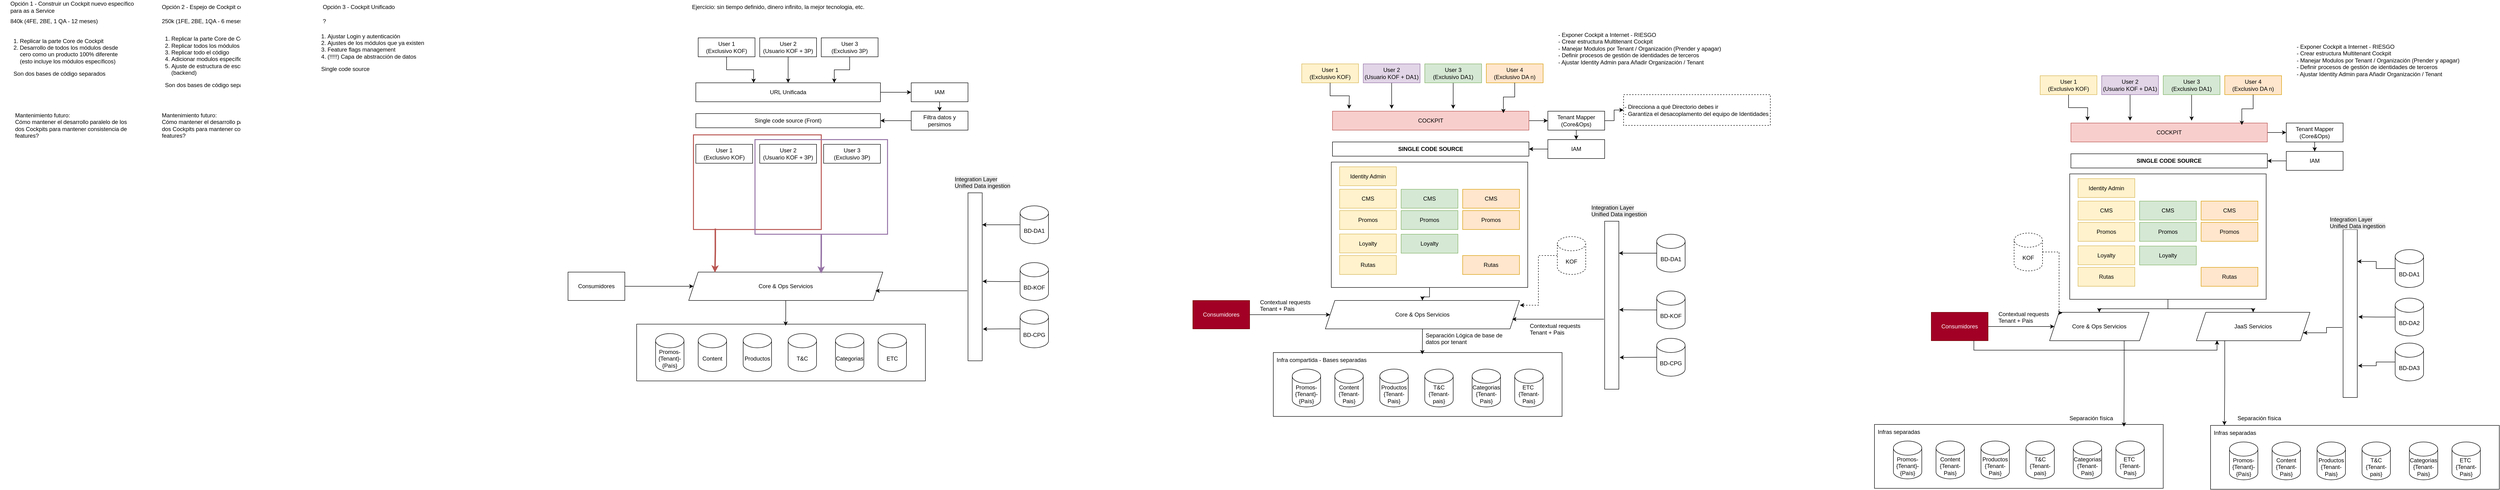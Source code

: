 <mxfile version="28.2.7">
  <diagram name="Página-1" id="Wu7hwuElQsuPuDVvXg_v">
    <mxGraphModel dx="1627" dy="907" grid="1" gridSize="10" guides="1" tooltips="1" connect="1" arrows="1" fold="1" page="1" pageScale="1" pageWidth="827" pageHeight="1169" math="0" shadow="0">
      <root>
        <mxCell id="0" />
        <mxCell id="1" parent="0" />
        <mxCell id="STXeZqaqaA8GETc3Noo8-48" value="" style="rounded=0;whiteSpace=wrap;html=1;" parent="1" vertex="1">
          <mxGeometry x="1545" y="735" width="610" height="120" as="geometry" />
        </mxCell>
        <mxCell id="fRw4ySLKxj_TL49dyoCy-1" value="Opción 1 - Construir un Cockpit nuevo específico para as a Service" style="text;html=1;align=left;verticalAlign=middle;whiteSpace=wrap;rounded=0;" parent="1" vertex="1">
          <mxGeometry x="220" y="50" width="270" height="30" as="geometry" />
        </mxCell>
        <mxCell id="fRw4ySLKxj_TL49dyoCy-2" value="Opción 2 - Espejo de Cockpit con ajustes" style="text;html=1;align=left;verticalAlign=middle;whiteSpace=wrap;rounded=0;" parent="1" vertex="1">
          <mxGeometry x="540" y="50" width="240" height="30" as="geometry" />
        </mxCell>
        <mxCell id="fRw4ySLKxj_TL49dyoCy-3" value="840k (4FE, 2BE, 1 QA - 12 meses)" style="text;html=1;align=left;verticalAlign=middle;whiteSpace=wrap;rounded=0;" parent="1" vertex="1">
          <mxGeometry x="220" y="80" width="200" height="30" as="geometry" />
        </mxCell>
        <mxCell id="fRw4ySLKxj_TL49dyoCy-4" value="&lt;ol&gt;&lt;li&gt;Replicar la parte Core de Cockpit&lt;/li&gt;&lt;li&gt;Desarrollo de todos los módulos desde cero como un producto 100% diferente (esto incluye los módulos específicos)&amp;nbsp;&lt;/li&gt;&lt;/ol&gt;&lt;div&gt;&lt;span style=&quot;white-space: pre;&quot;&gt;&#x9;&lt;/span&gt;Son dos bases de código separados&lt;/div&gt;" style="text;html=1;align=left;verticalAlign=middle;whiteSpace=wrap;rounded=0;" parent="1" vertex="1">
          <mxGeometry x="200" y="135" width="250" height="60" as="geometry" />
        </mxCell>
        <mxCell id="fRw4ySLKxj_TL49dyoCy-5" value="&lt;ol&gt;&lt;li&gt;Replicar la parte Core de Cockpit&lt;/li&gt;&lt;li&gt;Replicar todos los módulos desde cero&lt;/li&gt;&lt;li&gt;Replicar todo el código&lt;/li&gt;&lt;li&gt;Adicionar modulos específicos&lt;/li&gt;&lt;li&gt;Ajuste de estructura de escrita de datos (backend)&lt;/li&gt;&lt;/ol&gt;&lt;div&gt;&lt;span style=&quot;white-space: pre;&quot;&gt;&#x9;&lt;/span&gt;Son dos bases de código separados&lt;/div&gt;" style="text;html=1;align=left;verticalAlign=middle;whiteSpace=wrap;rounded=0;" parent="1" vertex="1">
          <mxGeometry x="520" y="130" width="260" height="90" as="geometry" />
        </mxCell>
        <mxCell id="fRw4ySLKxj_TL49dyoCy-6" value="Opción 3 - Cockpit Unificado" style="text;html=1;align=left;verticalAlign=middle;whiteSpace=wrap;rounded=0;" parent="1" vertex="1">
          <mxGeometry x="880" y="50" width="170" height="30" as="geometry" />
        </mxCell>
        <mxCell id="fRw4ySLKxj_TL49dyoCy-8" value="250k (1FE, 2BE, 1QA - 6 meses)" style="text;html=1;align=left;verticalAlign=middle;whiteSpace=wrap;rounded=0;" parent="1" vertex="1">
          <mxGeometry x="540" y="80" width="220" height="30" as="geometry" />
        </mxCell>
        <mxCell id="fRw4ySLKxj_TL49dyoCy-9" value="Mantenimiento futuro:&lt;div&gt;Cómo mantener el desarrollo paralelo de los dos Cockpits para mantener consistencia de features?&lt;/div&gt;" style="text;html=1;align=left;verticalAlign=middle;whiteSpace=wrap;rounded=0;" parent="1" vertex="1">
          <mxGeometry x="540" y="290" width="250" height="50" as="geometry" />
        </mxCell>
        <mxCell id="STXeZqaqaA8GETc3Noo8-1" value="Mantenimiento futuro:&lt;div&gt;Cómo mantener el desarrollo paralelo de los dos Cockpits para mantener consistencia de features?&lt;/div&gt;" style="text;html=1;align=left;verticalAlign=middle;whiteSpace=wrap;rounded=0;" parent="1" vertex="1">
          <mxGeometry x="230" y="290" width="250" height="50" as="geometry" />
        </mxCell>
        <mxCell id="STXeZqaqaA8GETc3Noo8-2" value="Ejercício: sin tiempo definido, dinero infinito, la mejor tecnologia, etc." style="text;html=1;align=left;verticalAlign=middle;whiteSpace=wrap;rounded=0;" parent="1" vertex="1">
          <mxGeometry x="1660" y="50" width="410" height="30" as="geometry" />
        </mxCell>
        <mxCell id="STXeZqaqaA8GETc3Noo8-16" style="edgeStyle=orthogonalEdgeStyle;rounded=0;orthogonalLoop=1;jettySize=auto;html=1;exitX=1;exitY=0.5;exitDx=0;exitDy=0;" parent="1" source="STXeZqaqaA8GETc3Noo8-3" target="STXeZqaqaA8GETc3Noo8-15" edge="1">
          <mxGeometry relative="1" as="geometry" />
        </mxCell>
        <mxCell id="STXeZqaqaA8GETc3Noo8-3" value="URL Unificada" style="rounded=0;whiteSpace=wrap;html=1;" parent="1" vertex="1">
          <mxGeometry x="1670" y="225" width="390" height="40" as="geometry" />
        </mxCell>
        <mxCell id="STXeZqaqaA8GETc3Noo8-4" value="User 1&lt;br&gt;(Exclusivo KOF)" style="rounded=0;whiteSpace=wrap;html=1;" parent="1" vertex="1">
          <mxGeometry x="1675" y="130" width="120" height="40" as="geometry" />
        </mxCell>
        <mxCell id="STXeZqaqaA8GETc3Noo8-8" style="edgeStyle=orthogonalEdgeStyle;rounded=0;orthogonalLoop=1;jettySize=auto;html=1;" parent="1" source="STXeZqaqaA8GETc3Noo8-5" target="STXeZqaqaA8GETc3Noo8-3" edge="1">
          <mxGeometry relative="1" as="geometry" />
        </mxCell>
        <mxCell id="STXeZqaqaA8GETc3Noo8-5" value="User 2&lt;br&gt;(Usuario KOF + 3P)" style="rounded=0;whiteSpace=wrap;html=1;" parent="1" vertex="1">
          <mxGeometry x="1805" y="130" width="120" height="40" as="geometry" />
        </mxCell>
        <mxCell id="STXeZqaqaA8GETc3Noo8-9" style="edgeStyle=orthogonalEdgeStyle;rounded=0;orthogonalLoop=1;jettySize=auto;html=1;entryX=0.75;entryY=0;entryDx=0;entryDy=0;" parent="1" source="STXeZqaqaA8GETc3Noo8-6" target="STXeZqaqaA8GETc3Noo8-3" edge="1">
          <mxGeometry relative="1" as="geometry" />
        </mxCell>
        <mxCell id="STXeZqaqaA8GETc3Noo8-6" value="User 3&lt;br&gt;(Exclusivo 3P)" style="rounded=0;whiteSpace=wrap;html=1;" parent="1" vertex="1">
          <mxGeometry x="1935" y="130" width="120" height="40" as="geometry" />
        </mxCell>
        <mxCell id="STXeZqaqaA8GETc3Noo8-7" style="edgeStyle=orthogonalEdgeStyle;rounded=0;orthogonalLoop=1;jettySize=auto;html=1;entryX=0.313;entryY=0.006;entryDx=0;entryDy=0;entryPerimeter=0;" parent="1" source="STXeZqaqaA8GETc3Noo8-4" target="STXeZqaqaA8GETc3Noo8-3" edge="1">
          <mxGeometry relative="1" as="geometry" />
        </mxCell>
        <mxCell id="STXeZqaqaA8GETc3Noo8-10" value="User 1&lt;br&gt;(Exclusivo KOF)" style="rounded=0;whiteSpace=wrap;html=1;" parent="1" vertex="1">
          <mxGeometry x="1670" y="355" width="120" height="40" as="geometry" />
        </mxCell>
        <mxCell id="STXeZqaqaA8GETc3Noo8-11" value="User 2&lt;br&gt;(Usuario KOF + 3P)" style="rounded=0;whiteSpace=wrap;html=1;" parent="1" vertex="1">
          <mxGeometry x="1805" y="355" width="120" height="40" as="geometry" />
        </mxCell>
        <mxCell id="STXeZqaqaA8GETc3Noo8-12" value="User 3&lt;br&gt;(Exclusivo 3P)" style="rounded=0;whiteSpace=wrap;html=1;" parent="1" vertex="1">
          <mxGeometry x="1940" y="355" width="120" height="40" as="geometry" />
        </mxCell>
        <mxCell id="STXeZqaqaA8GETc3Noo8-14" value="Single code source (Front)" style="rounded=0;whiteSpace=wrap;html=1;" parent="1" vertex="1">
          <mxGeometry x="1670" y="290" width="390" height="30" as="geometry" />
        </mxCell>
        <mxCell id="STXeZqaqaA8GETc3Noo8-19" style="edgeStyle=orthogonalEdgeStyle;rounded=0;orthogonalLoop=1;jettySize=auto;html=1;" parent="1" source="STXeZqaqaA8GETc3Noo8-15" target="STXeZqaqaA8GETc3Noo8-18" edge="1">
          <mxGeometry relative="1" as="geometry" />
        </mxCell>
        <mxCell id="STXeZqaqaA8GETc3Noo8-15" value="IAM" style="rounded=0;whiteSpace=wrap;html=1;" parent="1" vertex="1">
          <mxGeometry x="2125" y="225" width="120" height="40" as="geometry" />
        </mxCell>
        <mxCell id="STXeZqaqaA8GETc3Noo8-20" style="edgeStyle=orthogonalEdgeStyle;rounded=0;orthogonalLoop=1;jettySize=auto;html=1;" parent="1" source="STXeZqaqaA8GETc3Noo8-18" target="STXeZqaqaA8GETc3Noo8-14" edge="1">
          <mxGeometry relative="1" as="geometry" />
        </mxCell>
        <mxCell id="STXeZqaqaA8GETc3Noo8-18" value="Filtra datos y persimos" style="rounded=0;whiteSpace=wrap;html=1;" parent="1" vertex="1">
          <mxGeometry x="2125" y="285" width="120" height="40" as="geometry" />
        </mxCell>
        <mxCell id="STXeZqaqaA8GETc3Noo8-21" value="" style="rounded=0;whiteSpace=wrap;html=1;fillColor=none;strokeColor=#b85450;strokeWidth=2;" parent="1" vertex="1">
          <mxGeometry x="1665" y="335" width="270" height="200" as="geometry" />
        </mxCell>
        <mxCell id="STXeZqaqaA8GETc3Noo8-22" value="" style="rounded=0;whiteSpace=wrap;html=1;fillColor=none;strokeColor=#9673a6;strokeWidth=2;" parent="1" vertex="1">
          <mxGeometry x="1795" y="345" width="280" height="200" as="geometry" />
        </mxCell>
        <mxCell id="STXeZqaqaA8GETc3Noo8-28" value="Core &amp;amp; Ops Servicios" style="shape=parallelogram;perimeter=parallelogramPerimeter;whiteSpace=wrap;html=1;fixedSize=1;" parent="1" vertex="1">
          <mxGeometry x="1655" y="625" width="410" height="60" as="geometry" />
        </mxCell>
        <mxCell id="STXeZqaqaA8GETc3Noo8-29" value="BD-DA1" style="shape=cylinder3;whiteSpace=wrap;html=1;boundedLbl=1;backgroundOutline=1;size=15;" parent="1" vertex="1">
          <mxGeometry x="2355" y="485" width="60" height="80" as="geometry" />
        </mxCell>
        <mxCell id="STXeZqaqaA8GETc3Noo8-30" value="BD-KOF" style="shape=cylinder3;whiteSpace=wrap;html=1;boundedLbl=1;backgroundOutline=1;size=15;" parent="1" vertex="1">
          <mxGeometry x="2355" y="605" width="60" height="80" as="geometry" />
        </mxCell>
        <mxCell id="STXeZqaqaA8GETc3Noo8-31" value="BD-CPG" style="shape=cylinder3;whiteSpace=wrap;html=1;boundedLbl=1;backgroundOutline=1;size=15;" parent="1" vertex="1">
          <mxGeometry x="2355" y="705" width="60" height="80" as="geometry" />
        </mxCell>
        <mxCell id="STXeZqaqaA8GETc3Noo8-32" value="" style="rounded=0;whiteSpace=wrap;html=1;" parent="1" vertex="1">
          <mxGeometry x="2245" y="457.5" width="30" height="355" as="geometry" />
        </mxCell>
        <mxCell id="STXeZqaqaA8GETc3Noo8-33" value="&lt;span style=&quot;color: rgb(0, 0, 0); font-family: Helvetica; font-size: 12px; font-style: normal; font-variant-ligatures: normal; font-variant-caps: normal; font-weight: 400; letter-spacing: normal; orphans: 2; text-align: center; text-indent: 0px; text-transform: none; widows: 2; word-spacing: 0px; -webkit-text-stroke-width: 0px; white-space: normal; background-color: rgb(236, 236, 236); text-decoration-thickness: initial; text-decoration-style: initial; text-decoration-color: initial; float: none; display: inline !important;&quot;&gt;Integration Layer&lt;br&gt;Unified Data ingestion&lt;/span&gt;" style="text;whiteSpace=wrap;html=1;" parent="1" vertex="1">
          <mxGeometry x="2215" y="415" width="150" height="27.5" as="geometry" />
        </mxCell>
        <mxCell id="STXeZqaqaA8GETc3Noo8-34" style="edgeStyle=orthogonalEdgeStyle;rounded=0;orthogonalLoop=1;jettySize=auto;html=1;exitX=0;exitY=0.5;exitDx=0;exitDy=0;exitPerimeter=0;entryX=1;entryY=0.19;entryDx=0;entryDy=0;entryPerimeter=0;" parent="1" source="STXeZqaqaA8GETc3Noo8-29" target="STXeZqaqaA8GETc3Noo8-32" edge="1">
          <mxGeometry relative="1" as="geometry" />
        </mxCell>
        <mxCell id="STXeZqaqaA8GETc3Noo8-35" style="edgeStyle=orthogonalEdgeStyle;rounded=0;orthogonalLoop=1;jettySize=auto;html=1;exitX=0;exitY=0.5;exitDx=0;exitDy=0;exitPerimeter=0;entryX=1.023;entryY=0.527;entryDx=0;entryDy=0;entryPerimeter=0;" parent="1" source="STXeZqaqaA8GETc3Noo8-30" target="STXeZqaqaA8GETc3Noo8-32" edge="1">
          <mxGeometry relative="1" as="geometry" />
        </mxCell>
        <mxCell id="STXeZqaqaA8GETc3Noo8-36" style="edgeStyle=orthogonalEdgeStyle;rounded=0;orthogonalLoop=1;jettySize=auto;html=1;exitX=0;exitY=0.5;exitDx=0;exitDy=0;exitPerimeter=0;entryX=1.049;entryY=0.811;entryDx=0;entryDy=0;entryPerimeter=0;" parent="1" source="STXeZqaqaA8GETc3Noo8-31" target="STXeZqaqaA8GETc3Noo8-32" edge="1">
          <mxGeometry relative="1" as="geometry" />
        </mxCell>
        <mxCell id="STXeZqaqaA8GETc3Noo8-37" style="edgeStyle=orthogonalEdgeStyle;rounded=0;orthogonalLoop=1;jettySize=auto;html=1;exitX=-0.054;exitY=0.583;exitDx=0;exitDy=0;entryX=0.962;entryY=0.658;entryDx=0;entryDy=0;entryPerimeter=0;exitPerimeter=0;" parent="1" source="STXeZqaqaA8GETc3Noo8-32" target="STXeZqaqaA8GETc3Noo8-28" edge="1">
          <mxGeometry relative="1" as="geometry" />
        </mxCell>
        <mxCell id="STXeZqaqaA8GETc3Noo8-39" value="Promos-{Tenant}-{País}" style="shape=cylinder3;whiteSpace=wrap;html=1;boundedLbl=1;backgroundOutline=1;size=15;" parent="1" vertex="1">
          <mxGeometry x="1585" y="755" width="60" height="80" as="geometry" />
        </mxCell>
        <mxCell id="STXeZqaqaA8GETc3Noo8-40" value="Content" style="shape=cylinder3;whiteSpace=wrap;html=1;boundedLbl=1;backgroundOutline=1;size=15;" parent="1" vertex="1">
          <mxGeometry x="1675" y="755" width="60" height="80" as="geometry" />
        </mxCell>
        <mxCell id="STXeZqaqaA8GETc3Noo8-41" value="Productos" style="shape=cylinder3;whiteSpace=wrap;html=1;boundedLbl=1;backgroundOutline=1;size=15;" parent="1" vertex="1">
          <mxGeometry x="1770" y="755" width="60" height="80" as="geometry" />
        </mxCell>
        <mxCell id="STXeZqaqaA8GETc3Noo8-42" value="T&amp;amp;C" style="shape=cylinder3;whiteSpace=wrap;html=1;boundedLbl=1;backgroundOutline=1;size=15;" parent="1" vertex="1">
          <mxGeometry x="1865" y="755" width="60" height="80" as="geometry" />
        </mxCell>
        <mxCell id="STXeZqaqaA8GETc3Noo8-43" value="Categorias" style="shape=cylinder3;whiteSpace=wrap;html=1;boundedLbl=1;backgroundOutline=1;size=15;" parent="1" vertex="1">
          <mxGeometry x="1965" y="755" width="60" height="80" as="geometry" />
        </mxCell>
        <mxCell id="STXeZqaqaA8GETc3Noo8-44" value="ETC" style="shape=cylinder3;whiteSpace=wrap;html=1;boundedLbl=1;backgroundOutline=1;size=15;" parent="1" vertex="1">
          <mxGeometry x="2055" y="755" width="60" height="80" as="geometry" />
        </mxCell>
        <mxCell id="STXeZqaqaA8GETc3Noo8-45" style="edgeStyle=orthogonalEdgeStyle;rounded=0;orthogonalLoop=1;jettySize=auto;html=1;entryX=0.135;entryY=0.017;entryDx=0;entryDy=0;entryPerimeter=0;exitX=0.171;exitY=0.99;exitDx=0;exitDy=0;exitPerimeter=0;fillColor=#f8cecc;strokeColor=#b85450;strokeWidth=3;" parent="1" source="STXeZqaqaA8GETc3Noo8-21" target="STXeZqaqaA8GETc3Noo8-28" edge="1">
          <mxGeometry relative="1" as="geometry" />
        </mxCell>
        <mxCell id="STXeZqaqaA8GETc3Noo8-46" style="edgeStyle=orthogonalEdgeStyle;rounded=0;orthogonalLoop=1;jettySize=auto;html=1;entryX=0.682;entryY=0.054;entryDx=0;entryDy=0;entryPerimeter=0;fillColor=#e1d5e7;strokeColor=#9673a6;strokeWidth=3;" parent="1" source="STXeZqaqaA8GETc3Noo8-22" target="STXeZqaqaA8GETc3Noo8-28" edge="1">
          <mxGeometry relative="1" as="geometry" />
        </mxCell>
        <mxCell id="STXeZqaqaA8GETc3Noo8-49" style="edgeStyle=orthogonalEdgeStyle;rounded=0;orthogonalLoop=1;jettySize=auto;html=1;entryX=0.516;entryY=0.028;entryDx=0;entryDy=0;entryPerimeter=0;" parent="1" source="STXeZqaqaA8GETc3Noo8-28" target="STXeZqaqaA8GETc3Noo8-48" edge="1">
          <mxGeometry relative="1" as="geometry" />
        </mxCell>
        <mxCell id="STXeZqaqaA8GETc3Noo8-52" style="edgeStyle=orthogonalEdgeStyle;rounded=0;orthogonalLoop=1;jettySize=auto;html=1;exitX=1;exitY=0.5;exitDx=0;exitDy=0;" parent="1" source="STXeZqaqaA8GETc3Noo8-51" target="STXeZqaqaA8GETc3Noo8-28" edge="1">
          <mxGeometry relative="1" as="geometry">
            <mxPoint x="1515" y="655" as="sourcePoint" />
          </mxGeometry>
        </mxCell>
        <mxCell id="STXeZqaqaA8GETc3Noo8-51" value="Consumidores" style="rounded=0;whiteSpace=wrap;html=1;" parent="1" vertex="1">
          <mxGeometry x="1400" y="625" width="120" height="60" as="geometry" />
        </mxCell>
        <mxCell id="STXeZqaqaA8GETc3Noo8-53" value="&lt;ol&gt;&lt;li&gt;Ajustar Login y autenticación&lt;/li&gt;&lt;li&gt;Ajustes de los módulos que ya existen&lt;/li&gt;&lt;li&gt;Feature flags management&lt;/li&gt;&lt;li&gt;(!!!!!) Capa de abstracción de datos&lt;/li&gt;&lt;/ol&gt;&lt;div&gt;&lt;span style=&quot;white-space: pre;&quot;&gt;&#x9;&lt;/span&gt;Single code source&lt;/div&gt;" style="text;html=1;align=left;verticalAlign=middle;whiteSpace=wrap;rounded=0;" parent="1" vertex="1">
          <mxGeometry x="850" y="110" width="260" height="90" as="geometry" />
        </mxCell>
        <mxCell id="STXeZqaqaA8GETc3Noo8-54" value="?" style="text;html=1;align=left;verticalAlign=middle;whiteSpace=wrap;rounded=0;" parent="1" vertex="1">
          <mxGeometry x="880" y="80" width="220" height="30" as="geometry" />
        </mxCell>
        <mxCell id="oagNUMbqZlV5k69SQIgw-1" value="" style="rounded=0;whiteSpace=wrap;html=1;" vertex="1" parent="1">
          <mxGeometry x="2890" y="795" width="610" height="135" as="geometry" />
        </mxCell>
        <mxCell id="oagNUMbqZlV5k69SQIgw-3" style="edgeStyle=orthogonalEdgeStyle;rounded=0;orthogonalLoop=1;jettySize=auto;html=1;exitX=1;exitY=0.5;exitDx=0;exitDy=0;" edge="1" parent="1" source="oagNUMbqZlV5k69SQIgw-4" target="oagNUMbqZlV5k69SQIgw-16">
          <mxGeometry relative="1" as="geometry" />
        </mxCell>
        <mxCell id="oagNUMbqZlV5k69SQIgw-4" value="COCKPIT" style="rounded=0;whiteSpace=wrap;html=1;fillColor=#f8cecc;strokeColor=#b85450;" vertex="1" parent="1">
          <mxGeometry x="3015" y="285" width="415" height="40" as="geometry" />
        </mxCell>
        <mxCell id="oagNUMbqZlV5k69SQIgw-5" value="User 1&lt;br&gt;(Exclusivo KOF)" style="rounded=0;whiteSpace=wrap;html=1;fillColor=#fff2cc;strokeColor=#d6b656;align=center;verticalAlign=middle;fontFamily=Helvetica;fontSize=12;fontColor=default;" vertex="1" parent="1">
          <mxGeometry x="2950" y="185" width="120" height="40" as="geometry" />
        </mxCell>
        <mxCell id="oagNUMbqZlV5k69SQIgw-6" style="edgeStyle=orthogonalEdgeStyle;rounded=0;orthogonalLoop=1;jettySize=auto;html=1;" edge="1" parent="1" source="oagNUMbqZlV5k69SQIgw-7">
          <mxGeometry relative="1" as="geometry">
            <mxPoint x="3140" y="280" as="targetPoint" />
          </mxGeometry>
        </mxCell>
        <mxCell id="oagNUMbqZlV5k69SQIgw-7" value="User 2&lt;br&gt;(Usuario KOF + DA1)" style="rounded=0;whiteSpace=wrap;html=1;fillColor=#e1d5e7;strokeColor=#9673a6;" vertex="1" parent="1">
          <mxGeometry x="3080" y="185" width="120" height="40" as="geometry" />
        </mxCell>
        <mxCell id="oagNUMbqZlV5k69SQIgw-8" style="edgeStyle=orthogonalEdgeStyle;rounded=0;orthogonalLoop=1;jettySize=auto;html=1;" edge="1" parent="1" source="oagNUMbqZlV5k69SQIgw-9">
          <mxGeometry relative="1" as="geometry">
            <mxPoint x="3270" y="280" as="targetPoint" />
          </mxGeometry>
        </mxCell>
        <mxCell id="oagNUMbqZlV5k69SQIgw-9" value="User 3&lt;br&gt;(Exclusivo DA1)" style="rounded=0;whiteSpace=wrap;html=1;fillColor=#d5e8d4;strokeColor=#82b366;" vertex="1" parent="1">
          <mxGeometry x="3210" y="185" width="120" height="40" as="geometry" />
        </mxCell>
        <mxCell id="oagNUMbqZlV5k69SQIgw-10" style="edgeStyle=orthogonalEdgeStyle;rounded=0;orthogonalLoop=1;jettySize=auto;html=1;" edge="1" parent="1" source="oagNUMbqZlV5k69SQIgw-5">
          <mxGeometry relative="1" as="geometry">
            <mxPoint x="3050" y="280" as="targetPoint" />
          </mxGeometry>
        </mxCell>
        <mxCell id="oagNUMbqZlV5k69SQIgw-14" value="&lt;b&gt;SINGLE CODE SOURCE&lt;/b&gt;" style="rounded=0;whiteSpace=wrap;html=1;" vertex="1" parent="1">
          <mxGeometry x="3015" y="350" width="415" height="30" as="geometry" />
        </mxCell>
        <mxCell id="oagNUMbqZlV5k69SQIgw-15" style="edgeStyle=orthogonalEdgeStyle;rounded=0;orthogonalLoop=1;jettySize=auto;html=1;" edge="1" parent="1" source="oagNUMbqZlV5k69SQIgw-16" target="oagNUMbqZlV5k69SQIgw-18">
          <mxGeometry relative="1" as="geometry" />
        </mxCell>
        <mxCell id="oagNUMbqZlV5k69SQIgw-116" value="" style="edgeStyle=orthogonalEdgeStyle;rounded=0;orthogonalLoop=1;jettySize=auto;html=1;" edge="1" parent="1" source="oagNUMbqZlV5k69SQIgw-16" target="oagNUMbqZlV5k69SQIgw-115">
          <mxGeometry relative="1" as="geometry" />
        </mxCell>
        <mxCell id="oagNUMbqZlV5k69SQIgw-16" value="Tenant Mapper&lt;br&gt;(Core&amp;amp;Ops)" style="rounded=0;whiteSpace=wrap;html=1;" vertex="1" parent="1">
          <mxGeometry x="3470" y="285" width="120" height="40" as="geometry" />
        </mxCell>
        <mxCell id="oagNUMbqZlV5k69SQIgw-17" style="edgeStyle=orthogonalEdgeStyle;rounded=0;orthogonalLoop=1;jettySize=auto;html=1;" edge="1" parent="1" source="oagNUMbqZlV5k69SQIgw-18" target="oagNUMbqZlV5k69SQIgw-14">
          <mxGeometry relative="1" as="geometry" />
        </mxCell>
        <mxCell id="oagNUMbqZlV5k69SQIgw-18" value="IAM" style="rounded=0;whiteSpace=wrap;html=1;" vertex="1" parent="1">
          <mxGeometry x="3470" y="345" width="120" height="40" as="geometry" />
        </mxCell>
        <mxCell id="oagNUMbqZlV5k69SQIgw-21" value="Core &amp;amp; Ops Servicios" style="shape=parallelogram;perimeter=parallelogramPerimeter;whiteSpace=wrap;html=1;fixedSize=1;" vertex="1" parent="1">
          <mxGeometry x="3000" y="685" width="410" height="60" as="geometry" />
        </mxCell>
        <mxCell id="oagNUMbqZlV5k69SQIgw-22" value="BD-DA1" style="shape=cylinder3;whiteSpace=wrap;html=1;boundedLbl=1;backgroundOutline=1;size=15;" vertex="1" parent="1">
          <mxGeometry x="3700" y="545" width="60" height="80" as="geometry" />
        </mxCell>
        <mxCell id="oagNUMbqZlV5k69SQIgw-23" value="BD-KOF" style="shape=cylinder3;whiteSpace=wrap;html=1;boundedLbl=1;backgroundOutline=1;size=15;" vertex="1" parent="1">
          <mxGeometry x="3700" y="665" width="60" height="80" as="geometry" />
        </mxCell>
        <mxCell id="oagNUMbqZlV5k69SQIgw-24" value="BD-CPG" style="shape=cylinder3;whiteSpace=wrap;html=1;boundedLbl=1;backgroundOutline=1;size=15;" vertex="1" parent="1">
          <mxGeometry x="3700" y="765" width="60" height="80" as="geometry" />
        </mxCell>
        <mxCell id="oagNUMbqZlV5k69SQIgw-25" value="" style="rounded=0;whiteSpace=wrap;html=1;" vertex="1" parent="1">
          <mxGeometry x="3590" y="517.5" width="30" height="355" as="geometry" />
        </mxCell>
        <mxCell id="oagNUMbqZlV5k69SQIgw-26" value="&lt;span style=&quot;color: rgb(0, 0, 0); font-family: Helvetica; font-size: 12px; font-style: normal; font-variant-ligatures: normal; font-variant-caps: normal; font-weight: 400; letter-spacing: normal; orphans: 2; text-align: center; text-indent: 0px; text-transform: none; widows: 2; word-spacing: 0px; -webkit-text-stroke-width: 0px; white-space: normal; background-color: rgb(236, 236, 236); text-decoration-thickness: initial; text-decoration-style: initial; text-decoration-color: initial; float: none; display: inline !important;&quot;&gt;Integration Layer&lt;br&gt;Unified Data ingestion&lt;/span&gt;" style="text;whiteSpace=wrap;html=1;" vertex="1" parent="1">
          <mxGeometry x="3560" y="475" width="150" height="27.5" as="geometry" />
        </mxCell>
        <mxCell id="oagNUMbqZlV5k69SQIgw-27" style="edgeStyle=orthogonalEdgeStyle;rounded=0;orthogonalLoop=1;jettySize=auto;html=1;exitX=0;exitY=0.5;exitDx=0;exitDy=0;exitPerimeter=0;entryX=1;entryY=0.19;entryDx=0;entryDy=0;entryPerimeter=0;" edge="1" parent="1" source="oagNUMbqZlV5k69SQIgw-22" target="oagNUMbqZlV5k69SQIgw-25">
          <mxGeometry relative="1" as="geometry" />
        </mxCell>
        <mxCell id="oagNUMbqZlV5k69SQIgw-28" style="edgeStyle=orthogonalEdgeStyle;rounded=0;orthogonalLoop=1;jettySize=auto;html=1;exitX=0;exitY=0.5;exitDx=0;exitDy=0;exitPerimeter=0;entryX=1.023;entryY=0.527;entryDx=0;entryDy=0;entryPerimeter=0;" edge="1" parent="1" source="oagNUMbqZlV5k69SQIgw-23" target="oagNUMbqZlV5k69SQIgw-25">
          <mxGeometry relative="1" as="geometry" />
        </mxCell>
        <mxCell id="oagNUMbqZlV5k69SQIgw-29" style="edgeStyle=orthogonalEdgeStyle;rounded=0;orthogonalLoop=1;jettySize=auto;html=1;exitX=0;exitY=0.5;exitDx=0;exitDy=0;exitPerimeter=0;entryX=1.049;entryY=0.811;entryDx=0;entryDy=0;entryPerimeter=0;" edge="1" parent="1" source="oagNUMbqZlV5k69SQIgw-24" target="oagNUMbqZlV5k69SQIgw-25">
          <mxGeometry relative="1" as="geometry" />
        </mxCell>
        <mxCell id="oagNUMbqZlV5k69SQIgw-30" style="edgeStyle=orthogonalEdgeStyle;rounded=0;orthogonalLoop=1;jettySize=auto;html=1;exitX=-0.054;exitY=0.583;exitDx=0;exitDy=0;entryX=0.962;entryY=0.658;entryDx=0;entryDy=0;entryPerimeter=0;exitPerimeter=0;" edge="1" parent="1" source="oagNUMbqZlV5k69SQIgw-25" target="oagNUMbqZlV5k69SQIgw-21">
          <mxGeometry relative="1" as="geometry" />
        </mxCell>
        <mxCell id="oagNUMbqZlV5k69SQIgw-31" value="Promos-{Tenant}-{País}" style="shape=cylinder3;whiteSpace=wrap;html=1;boundedLbl=1;backgroundOutline=1;size=15;" vertex="1" parent="1">
          <mxGeometry x="2930" y="830" width="60" height="80" as="geometry" />
        </mxCell>
        <mxCell id="oagNUMbqZlV5k69SQIgw-32" value="Content&lt;div&gt;{Tenant-Pais}&lt;/div&gt;" style="shape=cylinder3;whiteSpace=wrap;html=1;boundedLbl=1;backgroundOutline=1;size=15;" vertex="1" parent="1">
          <mxGeometry x="3020" y="830" width="60" height="80" as="geometry" />
        </mxCell>
        <mxCell id="oagNUMbqZlV5k69SQIgw-33" value="Productos {Tenant-Pais}" style="shape=cylinder3;whiteSpace=wrap;html=1;boundedLbl=1;backgroundOutline=1;size=15;" vertex="1" parent="1">
          <mxGeometry x="3115" y="830" width="60" height="80" as="geometry" />
        </mxCell>
        <mxCell id="oagNUMbqZlV5k69SQIgw-34" value="T&amp;amp;C&lt;div&gt;{Tenant-pais}&lt;/div&gt;" style="shape=cylinder3;whiteSpace=wrap;html=1;boundedLbl=1;backgroundOutline=1;size=15;" vertex="1" parent="1">
          <mxGeometry x="3210" y="830" width="60" height="80" as="geometry" />
        </mxCell>
        <mxCell id="oagNUMbqZlV5k69SQIgw-35" value="Categorias {Tenant-Pais}" style="shape=cylinder3;whiteSpace=wrap;html=1;boundedLbl=1;backgroundOutline=1;size=15;" vertex="1" parent="1">
          <mxGeometry x="3310" y="830" width="60" height="80" as="geometry" />
        </mxCell>
        <mxCell id="oagNUMbqZlV5k69SQIgw-36" value="ETC&amp;nbsp;&lt;br&gt;{Tenant-Pais}" style="shape=cylinder3;whiteSpace=wrap;html=1;boundedLbl=1;backgroundOutline=1;size=15;" vertex="1" parent="1">
          <mxGeometry x="3400" y="830" width="60" height="80" as="geometry" />
        </mxCell>
        <mxCell id="oagNUMbqZlV5k69SQIgw-39" style="edgeStyle=orthogonalEdgeStyle;rounded=0;orthogonalLoop=1;jettySize=auto;html=1;entryX=0.516;entryY=0.028;entryDx=0;entryDy=0;entryPerimeter=0;" edge="1" parent="1" source="oagNUMbqZlV5k69SQIgw-21" target="oagNUMbqZlV5k69SQIgw-1">
          <mxGeometry relative="1" as="geometry" />
        </mxCell>
        <mxCell id="oagNUMbqZlV5k69SQIgw-40" style="edgeStyle=orthogonalEdgeStyle;rounded=0;orthogonalLoop=1;jettySize=auto;html=1;exitX=1;exitY=0.5;exitDx=0;exitDy=0;" edge="1" parent="1" target="oagNUMbqZlV5k69SQIgw-21" source="oagNUMbqZlV5k69SQIgw-41">
          <mxGeometry relative="1" as="geometry">
            <mxPoint x="2860" y="745" as="sourcePoint" />
          </mxGeometry>
        </mxCell>
        <mxCell id="oagNUMbqZlV5k69SQIgw-41" value="Consumidores" style="rounded=0;whiteSpace=wrap;html=1;fillColor=#a20025;fontColor=#ffffff;strokeColor=#6F0000;" vertex="1" parent="1">
          <mxGeometry x="2720" y="685" width="120" height="60" as="geometry" />
        </mxCell>
        <mxCell id="oagNUMbqZlV5k69SQIgw-42" value="&lt;div style=&quot;&quot;&gt;&lt;span style=&quot;background-color: transparent; color: light-dark(rgb(0, 0, 0), rgb(255, 255, 255));&quot;&gt;- Exponer Cockpit a Internet - RIESGO&lt;/span&gt;&lt;/div&gt;&lt;div style=&quot;&quot;&gt;&lt;span style=&quot;background-color: transparent; color: light-dark(rgb(0, 0, 0), rgb(255, 255, 255));&quot;&gt;- Crear estructura Multitenant Cockpit&lt;/span&gt;&lt;/div&gt;&lt;div style=&quot;&quot;&gt;&lt;span style=&quot;background-color: transparent; color: light-dark(rgb(0, 0, 0), rgb(255, 255, 255));&quot;&gt;- Manejar Modulos por Tenant / Organización (Prender y apagar)&lt;/span&gt;&lt;/div&gt;&lt;div style=&quot;&quot;&gt;&lt;span style=&quot;background-color: transparent; color: light-dark(rgb(0, 0, 0), rgb(255, 255, 255));&quot;&gt;- Definir procesos de gestión de identidades de terceros&lt;/span&gt;&lt;/div&gt;&lt;div style=&quot;&quot;&gt;&lt;span style=&quot;background-color: transparent; color: light-dark(rgb(0, 0, 0), rgb(255, 255, 255));&quot;&gt;- Ajustar Identity Admin para Añadir Organización / Tenant&lt;/span&gt;&lt;/div&gt;" style="text;whiteSpace=wrap;html=1;" vertex="1" parent="1">
          <mxGeometry x="3490" y="110" width="350" height="110" as="geometry" />
        </mxCell>
        <mxCell id="oagNUMbqZlV5k69SQIgw-43" value="&lt;div style=&quot;&quot;&gt;&lt;span style=&quot;background-color: transparent; color: light-dark(rgb(0, 0, 0), rgb(255, 255, 255));&quot;&gt;Contextual requests&amp;nbsp;&lt;br&gt;Tenant + Pais&lt;/span&gt;&lt;/div&gt;" style="text;whiteSpace=wrap;html=1;align=left;" vertex="1" parent="1">
          <mxGeometry x="2860" y="675" width="170" height="40" as="geometry" />
        </mxCell>
        <mxCell id="oagNUMbqZlV5k69SQIgw-44" value="&lt;div style=&quot;&quot;&gt;&lt;span style=&quot;background-color: transparent; color: light-dark(rgb(0, 0, 0), rgb(255, 255, 255));&quot;&gt;Contextual requests&amp;nbsp;&lt;br&gt;Tenant + Pais&lt;/span&gt;&lt;/div&gt;" style="text;whiteSpace=wrap;html=1;align=left;" vertex="1" parent="1">
          <mxGeometry x="3430" y="725" width="170" height="40" as="geometry" />
        </mxCell>
        <mxCell id="oagNUMbqZlV5k69SQIgw-45" value="&lt;div style=&quot;&quot;&gt;Separación Lógica de base de datos por tenant&lt;/div&gt;" style="text;whiteSpace=wrap;html=1;align=left;" vertex="1" parent="1">
          <mxGeometry x="3210" y="745" width="170" height="40" as="geometry" />
        </mxCell>
        <mxCell id="oagNUMbqZlV5k69SQIgw-117" style="edgeStyle=orthogonalEdgeStyle;rounded=0;orthogonalLoop=1;jettySize=auto;html=1;entryX=0.5;entryY=0;entryDx=0;entryDy=0;" edge="1" parent="1" source="oagNUMbqZlV5k69SQIgw-46" target="oagNUMbqZlV5k69SQIgw-21">
          <mxGeometry relative="1" as="geometry" />
        </mxCell>
        <mxCell id="oagNUMbqZlV5k69SQIgw-46" value="" style="rounded=0;whiteSpace=wrap;html=1;" vertex="1" parent="1">
          <mxGeometry x="3012.5" y="392.5" width="415" height="265" as="geometry" />
        </mxCell>
        <mxCell id="oagNUMbqZlV5k69SQIgw-47" value="Identity Admin" style="rounded=0;whiteSpace=wrap;html=1;fillColor=#fff2cc;strokeColor=#d6b656;align=center;verticalAlign=middle;fontFamily=Helvetica;fontSize=12;fontColor=default;" vertex="1" parent="1">
          <mxGeometry x="3030" y="402.5" width="120" height="40" as="geometry" />
        </mxCell>
        <mxCell id="oagNUMbqZlV5k69SQIgw-48" value="CMS" style="rounded=0;whiteSpace=wrap;html=1;fillColor=#fff2cc;strokeColor=#d6b656;align=center;verticalAlign=middle;fontFamily=Helvetica;fontSize=12;fontColor=default;" vertex="1" parent="1">
          <mxGeometry x="3030" y="450" width="120" height="40" as="geometry" />
        </mxCell>
        <mxCell id="oagNUMbqZlV5k69SQIgw-49" value="Promos" style="rounded=0;whiteSpace=wrap;html=1;fillColor=#fff2cc;strokeColor=#d6b656;align=center;verticalAlign=middle;fontFamily=Helvetica;fontSize=12;fontColor=default;" vertex="1" parent="1">
          <mxGeometry x="3030" y="495" width="120" height="40" as="geometry" />
        </mxCell>
        <mxCell id="oagNUMbqZlV5k69SQIgw-50" value="Loyalty" style="rounded=0;whiteSpace=wrap;html=1;fillColor=#fff2cc;strokeColor=#d6b656;align=center;verticalAlign=middle;fontFamily=Helvetica;fontSize=12;fontColor=default;" vertex="1" parent="1">
          <mxGeometry x="3030" y="544.5" width="120" height="40" as="geometry" />
        </mxCell>
        <mxCell id="oagNUMbqZlV5k69SQIgw-51" value="User 4&lt;br&gt;(Exclusivo DA n)" style="rounded=0;whiteSpace=wrap;html=1;fillColor=#ffe6cc;strokeColor=#d79b00;" vertex="1" parent="1">
          <mxGeometry x="3340" y="185" width="120" height="40" as="geometry" />
        </mxCell>
        <mxCell id="oagNUMbqZlV5k69SQIgw-53" value="CMS" style="rounded=0;whiteSpace=wrap;html=1;fillColor=#d5e8d4;strokeColor=#82b366;align=center;verticalAlign=middle;fontFamily=Helvetica;fontSize=12;" vertex="1" parent="1">
          <mxGeometry x="3160" y="450" width="120" height="40" as="geometry" />
        </mxCell>
        <mxCell id="oagNUMbqZlV5k69SQIgw-54" value="Promos" style="rounded=0;whiteSpace=wrap;html=1;fillColor=#d5e8d4;strokeColor=#82b366;align=center;verticalAlign=middle;fontFamily=Helvetica;fontSize=12;" vertex="1" parent="1">
          <mxGeometry x="3160" y="495" width="120" height="40" as="geometry" />
        </mxCell>
        <mxCell id="oagNUMbqZlV5k69SQIgw-55" value="Loyalty" style="rounded=0;whiteSpace=wrap;html=1;fillColor=#d5e8d4;strokeColor=#82b366;align=center;verticalAlign=middle;fontFamily=Helvetica;fontSize=12;" vertex="1" parent="1">
          <mxGeometry x="3160" y="545" width="120" height="40" as="geometry" />
        </mxCell>
        <mxCell id="oagNUMbqZlV5k69SQIgw-56" value="CMS" style="rounded=0;whiteSpace=wrap;html=1;fillColor=#ffe6cc;strokeColor=#d79b00;align=center;verticalAlign=middle;fontFamily=Helvetica;fontSize=12;" vertex="1" parent="1">
          <mxGeometry x="3290" y="450" width="120" height="40" as="geometry" />
        </mxCell>
        <mxCell id="oagNUMbqZlV5k69SQIgw-57" value="Promos" style="rounded=0;whiteSpace=wrap;html=1;fillColor=#ffe6cc;strokeColor=#d79b00;align=center;verticalAlign=middle;fontFamily=Helvetica;fontSize=12;" vertex="1" parent="1">
          <mxGeometry x="3290" y="495" width="120" height="40" as="geometry" />
        </mxCell>
        <mxCell id="oagNUMbqZlV5k69SQIgw-59" value="Rutas" style="rounded=0;whiteSpace=wrap;html=1;fillColor=#ffe6cc;strokeColor=#d79b00;align=center;verticalAlign=middle;fontFamily=Helvetica;fontSize=12;" vertex="1" parent="1">
          <mxGeometry x="3290" y="590" width="120" height="40" as="geometry" />
        </mxCell>
        <mxCell id="oagNUMbqZlV5k69SQIgw-60" value="Rutas" style="rounded=0;whiteSpace=wrap;html=1;fillColor=#fff2cc;strokeColor=#d6b656;align=center;verticalAlign=middle;fontFamily=Helvetica;fontSize=12;fontColor=default;" vertex="1" parent="1">
          <mxGeometry x="3030" y="590" width="120" height="40" as="geometry" />
        </mxCell>
        <mxCell id="oagNUMbqZlV5k69SQIgw-61" style="edgeStyle=orthogonalEdgeStyle;rounded=0;orthogonalLoop=1;jettySize=auto;html=1;entryX=0.87;entryY=0.102;entryDx=0;entryDy=0;entryPerimeter=0;" edge="1" parent="1" source="oagNUMbqZlV5k69SQIgw-51" target="oagNUMbqZlV5k69SQIgw-4">
          <mxGeometry relative="1" as="geometry" />
        </mxCell>
        <mxCell id="oagNUMbqZlV5k69SQIgw-62" value="" style="shape=image;html=1;verticalAlign=top;verticalLabelPosition=bottom;labelBackgroundColor=#ffffff;imageAspect=0;aspect=fixed;image=https://icons.diagrams.net/icon-cache1/AIGA_Symbol_Signs-2360/aiga_information-690.svg" vertex="1" parent="1">
          <mxGeometry x="3125.17" y="140" width="29.66" height="30" as="geometry" />
        </mxCell>
        <mxCell id="oagNUMbqZlV5k69SQIgw-115" value="- Direcciona a qué Directorio debes ir&lt;div&gt;- Garantiza el desacoplamento del equipo de Identidades&lt;/div&gt;" style="rounded=0;whiteSpace=wrap;html=1;dashed=1;align=left;" vertex="1" parent="1">
          <mxGeometry x="3630" y="250" width="310" height="65" as="geometry" />
        </mxCell>
        <mxCell id="oagNUMbqZlV5k69SQIgw-118" value="&lt;div style=&quot;&quot;&gt;Infra compartida - Bases separadas&lt;/div&gt;" style="text;whiteSpace=wrap;html=1;align=left;" vertex="1" parent="1">
          <mxGeometry x="2895" y="797" width="210" height="25" as="geometry" />
        </mxCell>
        <mxCell id="oagNUMbqZlV5k69SQIgw-119" value="KOF" style="shape=cylinder3;whiteSpace=wrap;html=1;boundedLbl=1;backgroundOutline=1;size=15;dashed=1;" vertex="1" parent="1">
          <mxGeometry x="3490" y="550" width="60" height="80" as="geometry" />
        </mxCell>
        <mxCell id="oagNUMbqZlV5k69SQIgw-120" style="edgeStyle=orthogonalEdgeStyle;rounded=0;orthogonalLoop=1;jettySize=auto;html=1;exitX=0;exitY=0.5;exitDx=0;exitDy=0;exitPerimeter=0;entryX=1.002;entryY=0.167;entryDx=0;entryDy=0;entryPerimeter=0;dashed=1;" edge="1" parent="1" source="oagNUMbqZlV5k69SQIgw-119" target="oagNUMbqZlV5k69SQIgw-21">
          <mxGeometry relative="1" as="geometry">
            <mxPoint x="3421" y="600" as="targetPoint" />
          </mxGeometry>
        </mxCell>
        <mxCell id="oagNUMbqZlV5k69SQIgw-121" value="" style="rounded=0;whiteSpace=wrap;html=1;" vertex="1" parent="1">
          <mxGeometry x="4160" y="947" width="610" height="135" as="geometry" />
        </mxCell>
        <mxCell id="oagNUMbqZlV5k69SQIgw-122" style="edgeStyle=orthogonalEdgeStyle;rounded=0;orthogonalLoop=1;jettySize=auto;html=1;exitX=1;exitY=0.5;exitDx=0;exitDy=0;" edge="1" parent="1" source="oagNUMbqZlV5k69SQIgw-123" target="oagNUMbqZlV5k69SQIgw-133">
          <mxGeometry relative="1" as="geometry" />
        </mxCell>
        <mxCell id="oagNUMbqZlV5k69SQIgw-123" value="COCKPIT" style="rounded=0;whiteSpace=wrap;html=1;fillColor=#f8cecc;strokeColor=#b85450;" vertex="1" parent="1">
          <mxGeometry x="4575" y="310" width="415" height="40" as="geometry" />
        </mxCell>
        <mxCell id="oagNUMbqZlV5k69SQIgw-124" value="User 1&lt;br&gt;(Exclusivo KOF)" style="rounded=0;whiteSpace=wrap;html=1;fillColor=#fff2cc;strokeColor=#d6b656;align=center;verticalAlign=middle;fontFamily=Helvetica;fontSize=12;fontColor=default;" vertex="1" parent="1">
          <mxGeometry x="4510" y="210" width="120" height="40" as="geometry" />
        </mxCell>
        <mxCell id="oagNUMbqZlV5k69SQIgw-125" style="edgeStyle=orthogonalEdgeStyle;rounded=0;orthogonalLoop=1;jettySize=auto;html=1;" edge="1" parent="1" source="oagNUMbqZlV5k69SQIgw-126">
          <mxGeometry relative="1" as="geometry">
            <mxPoint x="4700" y="305" as="targetPoint" />
          </mxGeometry>
        </mxCell>
        <mxCell id="oagNUMbqZlV5k69SQIgw-126" value="User 2&lt;br&gt;(Usuario KOF + DA1)" style="rounded=0;whiteSpace=wrap;html=1;fillColor=#e1d5e7;strokeColor=#9673a6;" vertex="1" parent="1">
          <mxGeometry x="4640" y="210" width="120" height="40" as="geometry" />
        </mxCell>
        <mxCell id="oagNUMbqZlV5k69SQIgw-127" style="edgeStyle=orthogonalEdgeStyle;rounded=0;orthogonalLoop=1;jettySize=auto;html=1;" edge="1" parent="1" source="oagNUMbqZlV5k69SQIgw-128">
          <mxGeometry relative="1" as="geometry">
            <mxPoint x="4830" y="305" as="targetPoint" />
          </mxGeometry>
        </mxCell>
        <mxCell id="oagNUMbqZlV5k69SQIgw-128" value="User 3&lt;br&gt;(Exclusivo DA1)" style="rounded=0;whiteSpace=wrap;html=1;fillColor=#d5e8d4;strokeColor=#82b366;" vertex="1" parent="1">
          <mxGeometry x="4770" y="210" width="120" height="40" as="geometry" />
        </mxCell>
        <mxCell id="oagNUMbqZlV5k69SQIgw-129" style="edgeStyle=orthogonalEdgeStyle;rounded=0;orthogonalLoop=1;jettySize=auto;html=1;" edge="1" parent="1" source="oagNUMbqZlV5k69SQIgw-124">
          <mxGeometry relative="1" as="geometry">
            <mxPoint x="4610" y="305" as="targetPoint" />
          </mxGeometry>
        </mxCell>
        <mxCell id="oagNUMbqZlV5k69SQIgw-130" value="&lt;b&gt;SINGLE CODE SOURCE&lt;/b&gt;" style="rounded=0;whiteSpace=wrap;html=1;" vertex="1" parent="1">
          <mxGeometry x="4575" y="375" width="415" height="30" as="geometry" />
        </mxCell>
        <mxCell id="oagNUMbqZlV5k69SQIgw-131" style="edgeStyle=orthogonalEdgeStyle;rounded=0;orthogonalLoop=1;jettySize=auto;html=1;" edge="1" parent="1" source="oagNUMbqZlV5k69SQIgw-133" target="oagNUMbqZlV5k69SQIgw-135">
          <mxGeometry relative="1" as="geometry" />
        </mxCell>
        <mxCell id="oagNUMbqZlV5k69SQIgw-133" value="Tenant Mapper&lt;br&gt;(Core&amp;amp;Ops)" style="rounded=0;whiteSpace=wrap;html=1;" vertex="1" parent="1">
          <mxGeometry x="5030" y="310" width="120" height="40" as="geometry" />
        </mxCell>
        <mxCell id="oagNUMbqZlV5k69SQIgw-134" style="edgeStyle=orthogonalEdgeStyle;rounded=0;orthogonalLoop=1;jettySize=auto;html=1;" edge="1" parent="1" source="oagNUMbqZlV5k69SQIgw-135" target="oagNUMbqZlV5k69SQIgw-130">
          <mxGeometry relative="1" as="geometry" />
        </mxCell>
        <mxCell id="oagNUMbqZlV5k69SQIgw-135" value="IAM" style="rounded=0;whiteSpace=wrap;html=1;" vertex="1" parent="1">
          <mxGeometry x="5030" y="370" width="120" height="40" as="geometry" />
        </mxCell>
        <mxCell id="oagNUMbqZlV5k69SQIgw-136" value="Core &amp;amp; Ops Servicios" style="shape=parallelogram;perimeter=parallelogramPerimeter;whiteSpace=wrap;html=1;fixedSize=1;" vertex="1" parent="1">
          <mxGeometry x="4530" y="710" width="210" height="60" as="geometry" />
        </mxCell>
        <mxCell id="oagNUMbqZlV5k69SQIgw-137" value="BD-DA1" style="shape=cylinder3;whiteSpace=wrap;html=1;boundedLbl=1;backgroundOutline=1;size=15;" vertex="1" parent="1">
          <mxGeometry x="5260" y="577.5" width="60" height="80" as="geometry" />
        </mxCell>
        <mxCell id="oagNUMbqZlV5k69SQIgw-139" value="BD-DA3" style="shape=cylinder3;whiteSpace=wrap;html=1;boundedLbl=1;backgroundOutline=1;size=15;" vertex="1" parent="1">
          <mxGeometry x="5260" y="775" width="60" height="80" as="geometry" />
        </mxCell>
        <mxCell id="oagNUMbqZlV5k69SQIgw-140" value="" style="rounded=0;whiteSpace=wrap;html=1;" vertex="1" parent="1">
          <mxGeometry x="5150" y="535" width="30" height="355" as="geometry" />
        </mxCell>
        <mxCell id="oagNUMbqZlV5k69SQIgw-141" value="&lt;span style=&quot;color: rgb(0, 0, 0); font-family: Helvetica; font-size: 12px; font-style: normal; font-variant-ligatures: normal; font-variant-caps: normal; font-weight: 400; letter-spacing: normal; orphans: 2; text-align: center; text-indent: 0px; text-transform: none; widows: 2; word-spacing: 0px; -webkit-text-stroke-width: 0px; white-space: normal; background-color: rgb(236, 236, 236); text-decoration-thickness: initial; text-decoration-style: initial; text-decoration-color: initial; float: none; display: inline !important;&quot;&gt;Integration Layer&lt;br&gt;Unified Data ingestion&lt;/span&gt;" style="text;whiteSpace=wrap;html=1;" vertex="1" parent="1">
          <mxGeometry x="5120" y="500" width="150" height="27.5" as="geometry" />
        </mxCell>
        <mxCell id="oagNUMbqZlV5k69SQIgw-142" style="edgeStyle=orthogonalEdgeStyle;rounded=0;orthogonalLoop=1;jettySize=auto;html=1;exitX=0;exitY=0.5;exitDx=0;exitDy=0;exitPerimeter=0;entryX=1;entryY=0.19;entryDx=0;entryDy=0;entryPerimeter=0;" edge="1" parent="1" source="oagNUMbqZlV5k69SQIgw-137" target="oagNUMbqZlV5k69SQIgw-140">
          <mxGeometry relative="1" as="geometry" />
        </mxCell>
        <mxCell id="oagNUMbqZlV5k69SQIgw-144" style="edgeStyle=orthogonalEdgeStyle;rounded=0;orthogonalLoop=1;jettySize=auto;html=1;exitX=0;exitY=0.5;exitDx=0;exitDy=0;exitPerimeter=0;entryX=1.049;entryY=0.811;entryDx=0;entryDy=0;entryPerimeter=0;" edge="1" parent="1" source="oagNUMbqZlV5k69SQIgw-139" target="oagNUMbqZlV5k69SQIgw-140">
          <mxGeometry relative="1" as="geometry" />
        </mxCell>
        <mxCell id="oagNUMbqZlV5k69SQIgw-145" style="edgeStyle=orthogonalEdgeStyle;rounded=0;orthogonalLoop=1;jettySize=auto;html=1;exitX=-0.054;exitY=0.583;exitDx=0;exitDy=0;entryX=1;entryY=0.75;entryDx=0;entryDy=0;exitPerimeter=0;" edge="1" parent="1" source="oagNUMbqZlV5k69SQIgw-140" target="oagNUMbqZlV5k69SQIgw-179">
          <mxGeometry relative="1" as="geometry" />
        </mxCell>
        <mxCell id="oagNUMbqZlV5k69SQIgw-146" value="Promos-{Tenant}-{País}" style="shape=cylinder3;whiteSpace=wrap;html=1;boundedLbl=1;backgroundOutline=1;size=15;" vertex="1" parent="1">
          <mxGeometry x="4200" y="982" width="60" height="80" as="geometry" />
        </mxCell>
        <mxCell id="oagNUMbqZlV5k69SQIgw-147" value="Content&lt;div&gt;{Tenant-Pais}&lt;/div&gt;" style="shape=cylinder3;whiteSpace=wrap;html=1;boundedLbl=1;backgroundOutline=1;size=15;" vertex="1" parent="1">
          <mxGeometry x="4290" y="982" width="60" height="80" as="geometry" />
        </mxCell>
        <mxCell id="oagNUMbqZlV5k69SQIgw-148" value="Productos {Tenant-Pais}" style="shape=cylinder3;whiteSpace=wrap;html=1;boundedLbl=1;backgroundOutline=1;size=15;" vertex="1" parent="1">
          <mxGeometry x="4385" y="982" width="60" height="80" as="geometry" />
        </mxCell>
        <mxCell id="oagNUMbqZlV5k69SQIgw-149" value="T&amp;amp;C&lt;div&gt;{Tenant-pais}&lt;/div&gt;" style="shape=cylinder3;whiteSpace=wrap;html=1;boundedLbl=1;backgroundOutline=1;size=15;" vertex="1" parent="1">
          <mxGeometry x="4480" y="982" width="60" height="80" as="geometry" />
        </mxCell>
        <mxCell id="oagNUMbqZlV5k69SQIgw-150" value="Categorias {Tenant-Pais}" style="shape=cylinder3;whiteSpace=wrap;html=1;boundedLbl=1;backgroundOutline=1;size=15;" vertex="1" parent="1">
          <mxGeometry x="4580" y="982" width="60" height="80" as="geometry" />
        </mxCell>
        <mxCell id="oagNUMbqZlV5k69SQIgw-151" value="ETC&amp;nbsp;&lt;br&gt;{Tenant-Pais}" style="shape=cylinder3;whiteSpace=wrap;html=1;boundedLbl=1;backgroundOutline=1;size=15;" vertex="1" parent="1">
          <mxGeometry x="4670" y="982" width="60" height="80" as="geometry" />
        </mxCell>
        <mxCell id="oagNUMbqZlV5k69SQIgw-153" style="edgeStyle=orthogonalEdgeStyle;rounded=0;orthogonalLoop=1;jettySize=auto;html=1;exitX=1;exitY=0.5;exitDx=0;exitDy=0;" edge="1" parent="1" source="oagNUMbqZlV5k69SQIgw-154" target="oagNUMbqZlV5k69SQIgw-136">
          <mxGeometry relative="1" as="geometry">
            <mxPoint x="4420" y="770" as="sourcePoint" />
          </mxGeometry>
        </mxCell>
        <mxCell id="oagNUMbqZlV5k69SQIgw-154" value="Consumidores" style="rounded=0;whiteSpace=wrap;html=1;fillColor=#a20025;fontColor=#ffffff;strokeColor=#6F0000;" vertex="1" parent="1">
          <mxGeometry x="4280" y="710" width="120" height="60" as="geometry" />
        </mxCell>
        <mxCell id="oagNUMbqZlV5k69SQIgw-155" value="&lt;div style=&quot;&quot;&gt;&lt;span style=&quot;background-color: transparent; color: light-dark(rgb(0, 0, 0), rgb(255, 255, 255));&quot;&gt;- Exponer Cockpit a Internet - RIESGO&lt;/span&gt;&lt;/div&gt;&lt;div style=&quot;&quot;&gt;&lt;span style=&quot;background-color: transparent; color: light-dark(rgb(0, 0, 0), rgb(255, 255, 255));&quot;&gt;- Crear estructura Multitenant Cockpit&lt;/span&gt;&lt;/div&gt;&lt;div style=&quot;&quot;&gt;&lt;span style=&quot;background-color: transparent; color: light-dark(rgb(0, 0, 0), rgb(255, 255, 255));&quot;&gt;- Manejar Modulos por Tenant / Organización (Prender y apagar)&lt;/span&gt;&lt;/div&gt;&lt;div style=&quot;&quot;&gt;&lt;span style=&quot;background-color: transparent; color: light-dark(rgb(0, 0, 0), rgb(255, 255, 255));&quot;&gt;- Definir procesos de gestión de identidades de terceros&lt;/span&gt;&lt;/div&gt;&lt;div style=&quot;&quot;&gt;&lt;span style=&quot;background-color: transparent; color: light-dark(rgb(0, 0, 0), rgb(255, 255, 255));&quot;&gt;- Ajustar Identity Admin para Añadir Organización / Tenant&lt;/span&gt;&lt;/div&gt;" style="text;whiteSpace=wrap;html=1;" vertex="1" parent="1">
          <mxGeometry x="5050" y="135" width="350" height="110" as="geometry" />
        </mxCell>
        <mxCell id="oagNUMbqZlV5k69SQIgw-156" value="&lt;div style=&quot;&quot;&gt;&lt;span style=&quot;background-color: transparent; color: light-dark(rgb(0, 0, 0), rgb(255, 255, 255));&quot;&gt;Contextual requests&amp;nbsp;&lt;br&gt;Tenant + Pais&lt;/span&gt;&lt;/div&gt;" style="text;whiteSpace=wrap;html=1;align=left;" vertex="1" parent="1">
          <mxGeometry x="4420" y="700" width="170" height="40" as="geometry" />
        </mxCell>
        <mxCell id="oagNUMbqZlV5k69SQIgw-158" value="&lt;div style=&quot;&quot;&gt;Separación física&lt;/div&gt;" style="text;whiteSpace=wrap;html=1;align=left;" vertex="1" parent="1">
          <mxGeometry x="4570" y="920" width="170" height="40" as="geometry" />
        </mxCell>
        <mxCell id="oagNUMbqZlV5k69SQIgw-159" style="edgeStyle=orthogonalEdgeStyle;rounded=0;orthogonalLoop=1;jettySize=auto;html=1;entryX=0.5;entryY=0;entryDx=0;entryDy=0;" edge="1" parent="1" source="oagNUMbqZlV5k69SQIgw-160" target="oagNUMbqZlV5k69SQIgw-136">
          <mxGeometry relative="1" as="geometry" />
        </mxCell>
        <mxCell id="oagNUMbqZlV5k69SQIgw-184" style="edgeStyle=orthogonalEdgeStyle;rounded=0;orthogonalLoop=1;jettySize=auto;html=1;" edge="1" parent="1" source="oagNUMbqZlV5k69SQIgw-160" target="oagNUMbqZlV5k69SQIgw-179">
          <mxGeometry relative="1" as="geometry" />
        </mxCell>
        <mxCell id="oagNUMbqZlV5k69SQIgw-160" value="" style="rounded=0;whiteSpace=wrap;html=1;" vertex="1" parent="1">
          <mxGeometry x="4572.5" y="417.5" width="415" height="265" as="geometry" />
        </mxCell>
        <mxCell id="oagNUMbqZlV5k69SQIgw-161" value="Identity Admin" style="rounded=0;whiteSpace=wrap;html=1;fillColor=#fff2cc;strokeColor=#d6b656;align=center;verticalAlign=middle;fontFamily=Helvetica;fontSize=12;fontColor=default;" vertex="1" parent="1">
          <mxGeometry x="4590" y="427.5" width="120" height="40" as="geometry" />
        </mxCell>
        <mxCell id="oagNUMbqZlV5k69SQIgw-162" value="CMS" style="rounded=0;whiteSpace=wrap;html=1;fillColor=#fff2cc;strokeColor=#d6b656;align=center;verticalAlign=middle;fontFamily=Helvetica;fontSize=12;fontColor=default;" vertex="1" parent="1">
          <mxGeometry x="4590" y="475" width="120" height="40" as="geometry" />
        </mxCell>
        <mxCell id="oagNUMbqZlV5k69SQIgw-163" value="Promos" style="rounded=0;whiteSpace=wrap;html=1;fillColor=#fff2cc;strokeColor=#d6b656;align=center;verticalAlign=middle;fontFamily=Helvetica;fontSize=12;fontColor=default;" vertex="1" parent="1">
          <mxGeometry x="4590" y="520" width="120" height="40" as="geometry" />
        </mxCell>
        <mxCell id="oagNUMbqZlV5k69SQIgw-164" value="Loyalty" style="rounded=0;whiteSpace=wrap;html=1;fillColor=#fff2cc;strokeColor=#d6b656;align=center;verticalAlign=middle;fontFamily=Helvetica;fontSize=12;fontColor=default;" vertex="1" parent="1">
          <mxGeometry x="4590" y="569.5" width="120" height="40" as="geometry" />
        </mxCell>
        <mxCell id="oagNUMbqZlV5k69SQIgw-165" value="User 4&lt;br&gt;(Exclusivo DA n)" style="rounded=0;whiteSpace=wrap;html=1;fillColor=#ffe6cc;strokeColor=#d79b00;" vertex="1" parent="1">
          <mxGeometry x="4900" y="210" width="120" height="40" as="geometry" />
        </mxCell>
        <mxCell id="oagNUMbqZlV5k69SQIgw-166" value="CMS" style="rounded=0;whiteSpace=wrap;html=1;fillColor=#d5e8d4;strokeColor=#82b366;align=center;verticalAlign=middle;fontFamily=Helvetica;fontSize=12;" vertex="1" parent="1">
          <mxGeometry x="4720" y="475" width="120" height="40" as="geometry" />
        </mxCell>
        <mxCell id="oagNUMbqZlV5k69SQIgw-167" value="Promos" style="rounded=0;whiteSpace=wrap;html=1;fillColor=#d5e8d4;strokeColor=#82b366;align=center;verticalAlign=middle;fontFamily=Helvetica;fontSize=12;" vertex="1" parent="1">
          <mxGeometry x="4720" y="520" width="120" height="40" as="geometry" />
        </mxCell>
        <mxCell id="oagNUMbqZlV5k69SQIgw-168" value="Loyalty" style="rounded=0;whiteSpace=wrap;html=1;fillColor=#d5e8d4;strokeColor=#82b366;align=center;verticalAlign=middle;fontFamily=Helvetica;fontSize=12;" vertex="1" parent="1">
          <mxGeometry x="4720" y="570" width="120" height="40" as="geometry" />
        </mxCell>
        <mxCell id="oagNUMbqZlV5k69SQIgw-169" value="CMS" style="rounded=0;whiteSpace=wrap;html=1;fillColor=#ffe6cc;strokeColor=#d79b00;align=center;verticalAlign=middle;fontFamily=Helvetica;fontSize=12;" vertex="1" parent="1">
          <mxGeometry x="4850" y="475" width="120" height="40" as="geometry" />
        </mxCell>
        <mxCell id="oagNUMbqZlV5k69SQIgw-170" value="Promos" style="rounded=0;whiteSpace=wrap;html=1;fillColor=#ffe6cc;strokeColor=#d79b00;align=center;verticalAlign=middle;fontFamily=Helvetica;fontSize=12;" vertex="1" parent="1">
          <mxGeometry x="4850" y="520" width="120" height="40" as="geometry" />
        </mxCell>
        <mxCell id="oagNUMbqZlV5k69SQIgw-171" value="Rutas" style="rounded=0;whiteSpace=wrap;html=1;fillColor=#ffe6cc;strokeColor=#d79b00;align=center;verticalAlign=middle;fontFamily=Helvetica;fontSize=12;" vertex="1" parent="1">
          <mxGeometry x="4850" y="615" width="120" height="40" as="geometry" />
        </mxCell>
        <mxCell id="oagNUMbqZlV5k69SQIgw-172" value="Rutas" style="rounded=0;whiteSpace=wrap;html=1;fillColor=#fff2cc;strokeColor=#d6b656;align=center;verticalAlign=middle;fontFamily=Helvetica;fontSize=12;fontColor=default;" vertex="1" parent="1">
          <mxGeometry x="4590" y="615" width="120" height="40" as="geometry" />
        </mxCell>
        <mxCell id="oagNUMbqZlV5k69SQIgw-173" style="edgeStyle=orthogonalEdgeStyle;rounded=0;orthogonalLoop=1;jettySize=auto;html=1;entryX=0.87;entryY=0.102;entryDx=0;entryDy=0;entryPerimeter=0;" edge="1" parent="1" source="oagNUMbqZlV5k69SQIgw-165" target="oagNUMbqZlV5k69SQIgw-123">
          <mxGeometry relative="1" as="geometry" />
        </mxCell>
        <mxCell id="oagNUMbqZlV5k69SQIgw-174" value="" style="shape=image;html=1;verticalAlign=top;verticalLabelPosition=bottom;labelBackgroundColor=#ffffff;imageAspect=0;aspect=fixed;image=https://icons.diagrams.net/icon-cache1/AIGA_Symbol_Signs-2360/aiga_information-690.svg" vertex="1" parent="1">
          <mxGeometry x="4685.17" y="165" width="29.66" height="30" as="geometry" />
        </mxCell>
        <mxCell id="oagNUMbqZlV5k69SQIgw-176" value="&lt;div style=&quot;&quot;&gt;Infras separadas&amp;nbsp;&lt;/div&gt;" style="text;whiteSpace=wrap;html=1;align=left;" vertex="1" parent="1">
          <mxGeometry x="4165" y="949" width="210" height="25" as="geometry" />
        </mxCell>
        <mxCell id="oagNUMbqZlV5k69SQIgw-177" value="KOF" style="shape=cylinder3;whiteSpace=wrap;html=1;boundedLbl=1;backgroundOutline=1;size=15;dashed=1;" vertex="1" parent="1">
          <mxGeometry x="4455" y="542.5" width="60" height="80" as="geometry" />
        </mxCell>
        <mxCell id="oagNUMbqZlV5k69SQIgw-179" value="JaaS Servicios" style="shape=parallelogram;perimeter=parallelogramPerimeter;whiteSpace=wrap;html=1;fixedSize=1;" vertex="1" parent="1">
          <mxGeometry x="4840" y="710" width="240" height="60" as="geometry" />
        </mxCell>
        <mxCell id="oagNUMbqZlV5k69SQIgw-183" style="edgeStyle=orthogonalEdgeStyle;rounded=0;orthogonalLoop=1;jettySize=auto;html=1;entryX=0.129;entryY=0.019;entryDx=0;entryDy=0;entryPerimeter=0;dashed=1;" edge="1" parent="1" source="oagNUMbqZlV5k69SQIgw-177" target="oagNUMbqZlV5k69SQIgw-136">
          <mxGeometry relative="1" as="geometry">
            <Array as="points">
              <mxPoint x="4550" y="582" />
              <mxPoint x="4550" y="711" />
            </Array>
          </mxGeometry>
        </mxCell>
        <mxCell id="oagNUMbqZlV5k69SQIgw-185" value="BD-DA2" style="shape=cylinder3;whiteSpace=wrap;html=1;boundedLbl=1;backgroundOutline=1;size=15;" vertex="1" parent="1">
          <mxGeometry x="5260" y="680" width="60" height="80" as="geometry" />
        </mxCell>
        <mxCell id="oagNUMbqZlV5k69SQIgw-186" style="edgeStyle=orthogonalEdgeStyle;rounded=0;orthogonalLoop=1;jettySize=auto;html=1;entryX=1.079;entryY=0.52;entryDx=0;entryDy=0;entryPerimeter=0;" edge="1" parent="1" source="oagNUMbqZlV5k69SQIgw-185" target="oagNUMbqZlV5k69SQIgw-140">
          <mxGeometry relative="1" as="geometry" />
        </mxCell>
        <mxCell id="oagNUMbqZlV5k69SQIgw-187" value="" style="rounded=0;whiteSpace=wrap;html=1;" vertex="1" parent="1">
          <mxGeometry x="4870" y="949" width="610" height="135" as="geometry" />
        </mxCell>
        <mxCell id="oagNUMbqZlV5k69SQIgw-188" value="Promos-{Tenant}-{País}" style="shape=cylinder3;whiteSpace=wrap;html=1;boundedLbl=1;backgroundOutline=1;size=15;" vertex="1" parent="1">
          <mxGeometry x="4910" y="984" width="60" height="80" as="geometry" />
        </mxCell>
        <mxCell id="oagNUMbqZlV5k69SQIgw-189" value="Content&lt;div&gt;{Tenant-Pais}&lt;/div&gt;" style="shape=cylinder3;whiteSpace=wrap;html=1;boundedLbl=1;backgroundOutline=1;size=15;" vertex="1" parent="1">
          <mxGeometry x="5000" y="984" width="60" height="80" as="geometry" />
        </mxCell>
        <mxCell id="oagNUMbqZlV5k69SQIgw-190" value="Productos {Tenant-Pais}" style="shape=cylinder3;whiteSpace=wrap;html=1;boundedLbl=1;backgroundOutline=1;size=15;" vertex="1" parent="1">
          <mxGeometry x="5095" y="984" width="60" height="80" as="geometry" />
        </mxCell>
        <mxCell id="oagNUMbqZlV5k69SQIgw-191" value="T&amp;amp;C&lt;div&gt;{Tenant-pais}&lt;/div&gt;" style="shape=cylinder3;whiteSpace=wrap;html=1;boundedLbl=1;backgroundOutline=1;size=15;" vertex="1" parent="1">
          <mxGeometry x="5190" y="984" width="60" height="80" as="geometry" />
        </mxCell>
        <mxCell id="oagNUMbqZlV5k69SQIgw-192" value="Categorias {Tenant-Pais}" style="shape=cylinder3;whiteSpace=wrap;html=1;boundedLbl=1;backgroundOutline=1;size=15;" vertex="1" parent="1">
          <mxGeometry x="5290" y="984" width="60" height="80" as="geometry" />
        </mxCell>
        <mxCell id="oagNUMbqZlV5k69SQIgw-193" value="ETC&amp;nbsp;&lt;br&gt;{Tenant-Pais}" style="shape=cylinder3;whiteSpace=wrap;html=1;boundedLbl=1;backgroundOutline=1;size=15;" vertex="1" parent="1">
          <mxGeometry x="5380" y="984" width="60" height="80" as="geometry" />
        </mxCell>
        <mxCell id="oagNUMbqZlV5k69SQIgw-194" value="&lt;div style=&quot;&quot;&gt;Infras separadas&amp;nbsp;&lt;/div&gt;" style="text;whiteSpace=wrap;html=1;align=left;" vertex="1" parent="1">
          <mxGeometry x="4875" y="951" width="210" height="25" as="geometry" />
        </mxCell>
        <mxCell id="oagNUMbqZlV5k69SQIgw-195" style="edgeStyle=orthogonalEdgeStyle;rounded=0;orthogonalLoop=1;jettySize=auto;html=1;exitX=0.75;exitY=1;exitDx=0;exitDy=0;entryX=0.864;entryY=0.034;entryDx=0;entryDy=0;entryPerimeter=0;" edge="1" parent="1" source="oagNUMbqZlV5k69SQIgw-136" target="oagNUMbqZlV5k69SQIgw-121">
          <mxGeometry relative="1" as="geometry" />
        </mxCell>
        <mxCell id="oagNUMbqZlV5k69SQIgw-196" style="edgeStyle=orthogonalEdgeStyle;rounded=0;orthogonalLoop=1;jettySize=auto;html=1;exitX=0.25;exitY=1;exitDx=0;exitDy=0;entryX=0.048;entryY=-0.002;entryDx=0;entryDy=0;entryPerimeter=0;" edge="1" parent="1" source="oagNUMbqZlV5k69SQIgw-179" target="oagNUMbqZlV5k69SQIgw-187">
          <mxGeometry relative="1" as="geometry" />
        </mxCell>
        <mxCell id="oagNUMbqZlV5k69SQIgw-207" style="edgeStyle=orthogonalEdgeStyle;rounded=0;orthogonalLoop=1;jettySize=auto;html=1;exitX=0.75;exitY=1;exitDx=0;exitDy=0;entryX=0.182;entryY=0.99;entryDx=0;entryDy=0;entryPerimeter=0;" edge="1" parent="1" source="oagNUMbqZlV5k69SQIgw-154" target="oagNUMbqZlV5k69SQIgw-179">
          <mxGeometry relative="1" as="geometry" />
        </mxCell>
        <mxCell id="oagNUMbqZlV5k69SQIgw-208" value="&lt;div style=&quot;&quot;&gt;Separación física&lt;/div&gt;" style="text;whiteSpace=wrap;html=1;align=left;" vertex="1" parent="1">
          <mxGeometry x="4925" y="920" width="170" height="40" as="geometry" />
        </mxCell>
      </root>
    </mxGraphModel>
  </diagram>
</mxfile>
